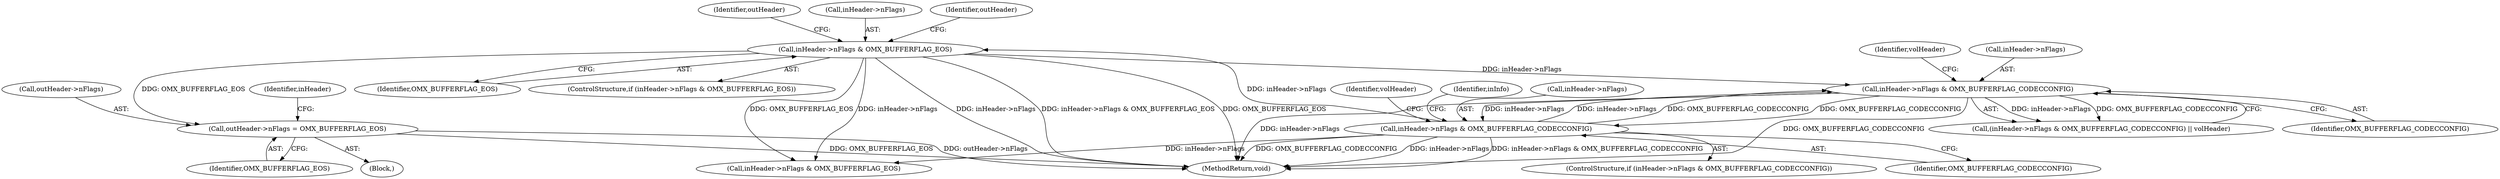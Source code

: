digraph "0_Android_c48ef757cc50906e8726a3bebc3b60716292cdba@pointer" {
"1000635" [label="(Call,outHeader->nFlags = OMX_BUFFERFLAG_EOS)"];
"1000629" [label="(Call,inHeader->nFlags & OMX_BUFFERFLAG_EOS)"];
"1000367" [label="(Call,inHeader->nFlags & OMX_BUFFERFLAG_CODECCONFIG)"];
"1000285" [label="(Call,inHeader->nFlags & OMX_BUFFERFLAG_CODECCONFIG)"];
"1000290" [label="(Identifier,volHeader)"];
"1000187" [label="(Call,inHeader->nFlags & OMX_BUFFERFLAG_EOS)"];
"1000286" [label="(Call,inHeader->nFlags)"];
"1000650" [label="(Identifier,inHeader)"];
"1000285" [label="(Call,inHeader->nFlags & OMX_BUFFERFLAG_CODECCONFIG)"];
"1000633" [label="(Identifier,OMX_BUFFERFLAG_EOS)"];
"1000284" [label="(Call,(inHeader->nFlags & OMX_BUFFERFLAG_CODECCONFIG) || volHeader)"];
"1000637" [label="(Identifier,outHeader)"];
"1000639" [label="(Identifier,OMX_BUFFERFLAG_EOS)"];
"1000629" [label="(Call,inHeader->nFlags & OMX_BUFFERFLAG_EOS)"];
"1000289" [label="(Identifier,OMX_BUFFERFLAG_CODECCONFIG)"];
"1000390" [label="(Identifier,volHeader)"];
"1000375" [label="(Identifier,inInfo)"];
"1000717" [label="(MethodReturn,void)"];
"1000635" [label="(Call,outHeader->nFlags = OMX_BUFFERFLAG_EOS)"];
"1000367" [label="(Call,inHeader->nFlags & OMX_BUFFERFLAG_CODECCONFIG)"];
"1000628" [label="(ControlStructure,if (inHeader->nFlags & OMX_BUFFERFLAG_EOS))"];
"1000630" [label="(Call,inHeader->nFlags)"];
"1000636" [label="(Call,outHeader->nFlags)"];
"1000644" [label="(Identifier,outHeader)"];
"1000366" [label="(ControlStructure,if (inHeader->nFlags & OMX_BUFFERFLAG_CODECCONFIG))"];
"1000634" [label="(Block,)"];
"1000371" [label="(Identifier,OMX_BUFFERFLAG_CODECCONFIG)"];
"1000368" [label="(Call,inHeader->nFlags)"];
"1000635" -> "1000634"  [label="AST: "];
"1000635" -> "1000639"  [label="CFG: "];
"1000636" -> "1000635"  [label="AST: "];
"1000639" -> "1000635"  [label="AST: "];
"1000650" -> "1000635"  [label="CFG: "];
"1000635" -> "1000717"  [label="DDG: OMX_BUFFERFLAG_EOS"];
"1000635" -> "1000717"  [label="DDG: outHeader->nFlags"];
"1000629" -> "1000635"  [label="DDG: OMX_BUFFERFLAG_EOS"];
"1000629" -> "1000628"  [label="AST: "];
"1000629" -> "1000633"  [label="CFG: "];
"1000630" -> "1000629"  [label="AST: "];
"1000633" -> "1000629"  [label="AST: "];
"1000637" -> "1000629"  [label="CFG: "];
"1000644" -> "1000629"  [label="CFG: "];
"1000629" -> "1000717"  [label="DDG: inHeader->nFlags"];
"1000629" -> "1000717"  [label="DDG: inHeader->nFlags & OMX_BUFFERFLAG_EOS"];
"1000629" -> "1000717"  [label="DDG: OMX_BUFFERFLAG_EOS"];
"1000629" -> "1000187"  [label="DDG: inHeader->nFlags"];
"1000629" -> "1000187"  [label="DDG: OMX_BUFFERFLAG_EOS"];
"1000629" -> "1000285"  [label="DDG: inHeader->nFlags"];
"1000367" -> "1000629"  [label="DDG: inHeader->nFlags"];
"1000367" -> "1000366"  [label="AST: "];
"1000367" -> "1000371"  [label="CFG: "];
"1000368" -> "1000367"  [label="AST: "];
"1000371" -> "1000367"  [label="AST: "];
"1000375" -> "1000367"  [label="CFG: "];
"1000390" -> "1000367"  [label="CFG: "];
"1000367" -> "1000717"  [label="DDG: inHeader->nFlags"];
"1000367" -> "1000717"  [label="DDG: inHeader->nFlags & OMX_BUFFERFLAG_CODECCONFIG"];
"1000367" -> "1000717"  [label="DDG: OMX_BUFFERFLAG_CODECCONFIG"];
"1000367" -> "1000187"  [label="DDG: inHeader->nFlags"];
"1000367" -> "1000285"  [label="DDG: inHeader->nFlags"];
"1000367" -> "1000285"  [label="DDG: OMX_BUFFERFLAG_CODECCONFIG"];
"1000285" -> "1000367"  [label="DDG: inHeader->nFlags"];
"1000285" -> "1000367"  [label="DDG: OMX_BUFFERFLAG_CODECCONFIG"];
"1000285" -> "1000284"  [label="AST: "];
"1000285" -> "1000289"  [label="CFG: "];
"1000286" -> "1000285"  [label="AST: "];
"1000289" -> "1000285"  [label="AST: "];
"1000290" -> "1000285"  [label="CFG: "];
"1000284" -> "1000285"  [label="CFG: "];
"1000285" -> "1000717"  [label="DDG: inHeader->nFlags"];
"1000285" -> "1000717"  [label="DDG: OMX_BUFFERFLAG_CODECCONFIG"];
"1000285" -> "1000284"  [label="DDG: inHeader->nFlags"];
"1000285" -> "1000284"  [label="DDG: OMX_BUFFERFLAG_CODECCONFIG"];
}

